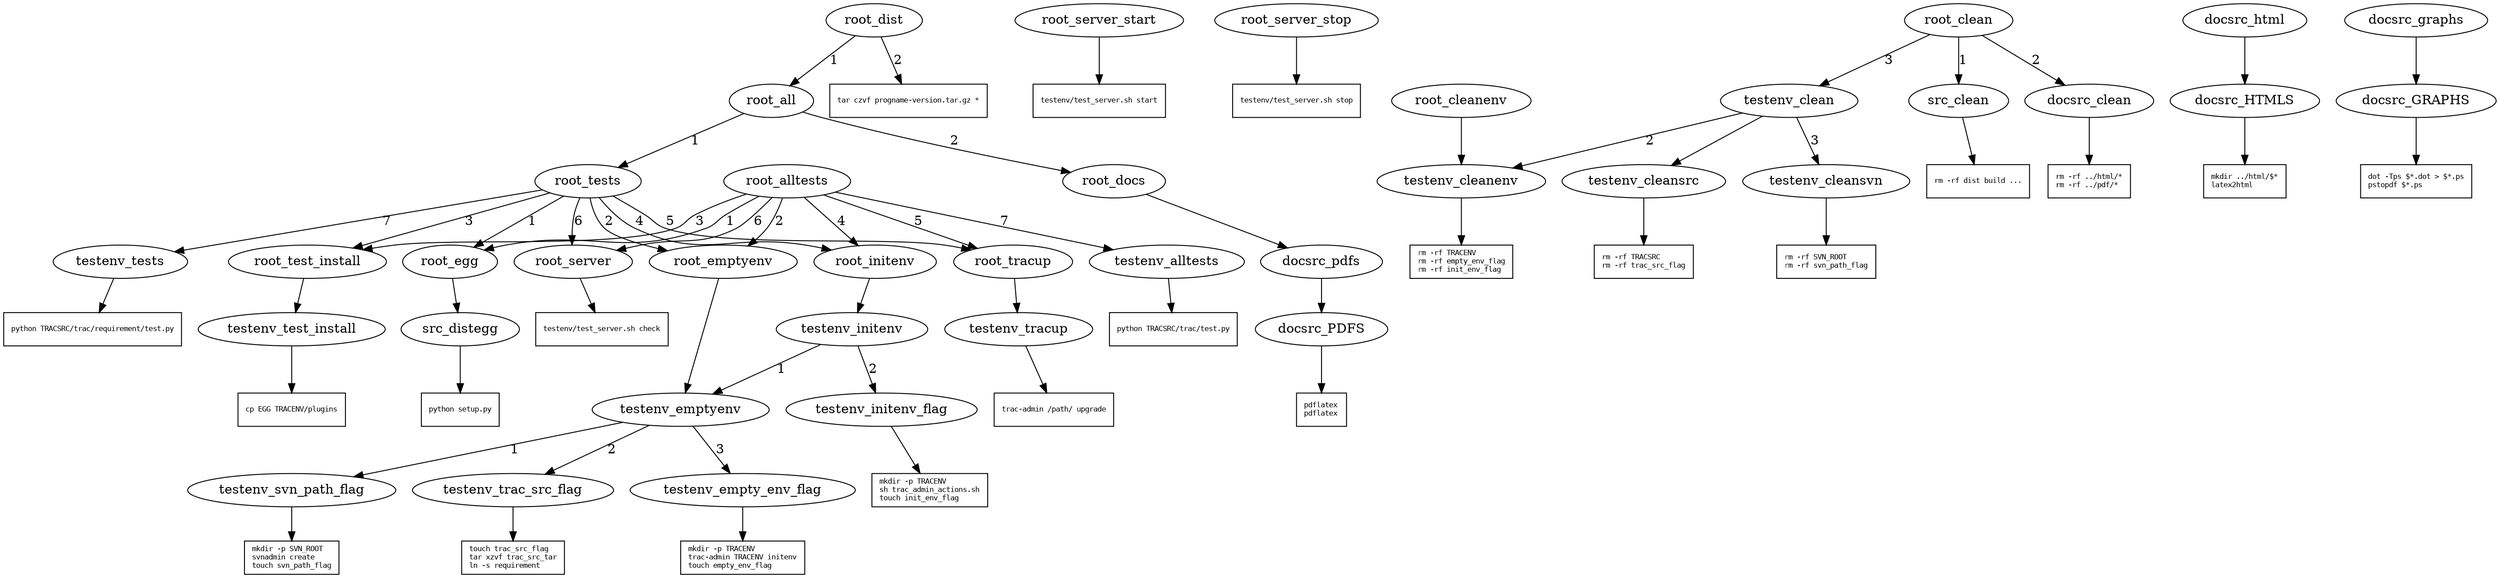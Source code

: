 
digraph build {
	subgraph root {
		graph [odering = "out"]
		
		root_all -> root_tests [label = "1"]
		root_all -> root_docs [label = "2"]
		
		root_tracup -> testenv_tracup
		
		root_emptyenv -> testenv_emptyenv
		
		root_initenv -> testenv_initenv
		
		root_tests -> root_egg [label = "1"]
		root_tests -> root_emptyenv [label = "2"]
		root_tests -> root_test_install [label = "3"]
		root_tests -> root_initenv [label = "4"]
		root_tests -> root_tracup [label = "5"]
		root_tests -> root_server [label = "6"]
		root_tests -> testenv_tests [label = "7"]
		
		root_alltests -> root_egg [label = "1"]
		root_alltests -> root_emptyenv [label = "2"]
		root_alltests -> root_test_install [label = "3"]
		root_alltests -> root_initenv [label = "4"]
		root_alltests -> root_tracup [label = "5"]
		root_alltests -> root_server [label = "6"]
		root_alltests -> testenv_alltests [label = "7"]
		
		root_test_install -> testenv_test_install
		
		root_server -> null_root_server
		null_root_server [label = "testenv/test_server.sh check\l", shape = "rectangle", fontsize = "8", fontname = "Courier"]
		
		root_server_start -> null_root_server_start
		null_root_server_start [label = "testenv/test_server.sh start\l", shape = "rectangle", fontsize = "8", fontname = "Courier"]
		
		root_server_stop -> null_root_server_stop
		null_root_server_stop [label = "testenv/test_server.sh stop\l", shape = "rectangle", fontsize = "8", fontname = "Courier"]
		
		root_cleanenv -> testenv_cleanenv
		
		root_egg -> src_distegg
		
		root_docs -> docsrc_pdfs
		
		root_clean -> src_clean [label = "1"]
		root_clean -> docsrc_clean [label = "2"]
		root_clean -> testenv_clean [label = "3"]
		
		root_dist -> root_all [label = "1"]
		root_dist -> null_root_dist [label = "2"]
		null_root_dist [label = "tar czvf progname-version.tar.gz *", shape = "rectangle", fontsize = "8", fontname = "Courier"]
		
	}
	
	subgraph src {
		graph [odering = "out"]
		
		src_distegg -> null_src_distegg
		null_src_distegg [label = "python setup.py", shape = "rectangle", fontsize = "8", fontname = "Courier"]
		
		src_clean -> null_src_clean
		null_src_clean [label = "rm -rf dist build ...", shape = "rectangle", fontsize = "8", fontname = "Courier"]
		
	}

	subgraph testenv {
		graph [odering = "out"]
		
		testenv_test_install -> null_testenv_test_install
		null_testenv_test_install [label = "cp EGG TRACENV/plugins\l", shape = "rectangle", fontsize = "8", fontname = "Courier"]
		
		testenv_tests -> null_testenv_tests
		null_testenv_tests [label = "python TRACSRC/trac/requirement/test.py\l", shape = "rectangle", fontsize = "8", fontname = "Courier"]
		
		testenv_alltests -> null_testenv_alltests
		null_testenv_alltests [label = "python TRACSRC/trac/test.py\l", shape = "rectangle", fontsize = "8", fontname = "Courier"]
		
		testenv_emptyenv -> testenv_svn_path_flag [label = "1"]
		testenv_emptyenv -> testenv_trac_src_flag [label = "2"]
		testenv_emptyenv -> testenv_empty_env_flag [label = "3"]

		testenv_empty_env_flag -> null_testenv_empty_env_flag
		null_testenv_empty_env_flag [label = "mkdir -p TRACENV\ltrac-admin TRACENV initenv\ltouch empty_env_flag\l", shape = "rectangle", fontsize = "8", fontname = "Courier"]
		
		testenv_initenv -> testenv_emptyenv [label = "1"]
		testenv_initenv -> testenv_initenv_flag [label = "2"]
		
		testenv_initenv_flag -> null_testenv_initenv_flag
		null_testenv_initenv_flag [label = "mkdir -p TRACENV\lsh trac_admin_actions.sh\ltouch init_env_flag\l", shape = "rectangle", fontsize = "8", fontname = "Courier"]
		
		testenv_tracup -> null_testenv_tracup
		null_testenv_tracup [label = "trac-admin /path/ upgrade", shape = "rectangle", fontsize = "8", fontname = "Courier"]
		
		testenv_svn_path_flag -> null_testenv_svn_path_flag
		null_testenv_svn_path_flag [label = "mkdir -p SVN_ROOT\lsvnadmin create\ltouch svn_path_flag\l", shape = "rectangle", fontsize = "8", fontname = "Courier"]
		
		testenv_trac_src_flag -> null_testenv_trac_src_flag
		null_testenv_trac_src_flag [label = "touch trac_src_flag\ltar xzvf trac_src_tar\lln -s requirement\l", shape = "rectangle", fontsize = "8", fontname = "Courier"]
		
		testenv_clean -> testenv_cleansrc [lable = "1"]
		testenv_clean -> testenv_cleanenv [label = "2"]
		testenv_clean -> testenv_cleansvn [label = "3"]
		
		testenv_cleansrc -> null_testenv_cleansrc
		null_testenv_cleansrc [label = "rm -rf TRACSRC\lrm -rf trac_src_flag\l", shape = "rectangle", fontsize = "8", fontname = "Courier"]
		
		testenv_cleanenv -> null_testenv_cleanenv
		null_testenv_cleanenv [label = "rm -rf TRACENV\lrm -rf empty_env_flag\lrm -rf init_env_flag\l", shape = "rectangle", fontsize = "8", fontname = "Courier"]
		
		testenv_cleansvn -> null_testenv_cleansvn
		null_testenv_cleansvn [label = "rm -rf SVN_ROOT\lrm -rf svn_path_flag\l", shape = "rectangle", fontsize = "8", fontname = "Courier"]

	}
	
	subgraph docrsc {
		graph [odering = "out"]
		
		docsrc_pdfs -> docsrc_PDFS
		
		docsrc_PDFS -> null_docsrc_PDFS
		null_docsrc_PDFS [label = "pdflatex\lpdflatex\l", shape = "rectangle", fontsize = "8", fontname = "Courier"]
		
		docsrc_html -> docsrc_HTMLS
		
		docsrc_HTMLS -> null_docsrc_HTMLS
		null_docsrc_HTMLS [label = "mkdir ../html/$*\llatex2html\l", shape = "rectangle", fontsize = "8", fontname = "Courier"]
		
		docsrc_graphs -> docsrc_GRAPHS
		
		docsrc_GRAPHS -> null_docsrc_GRAPHS
		null_docsrc_GRAPHS [label = "dot -Tps $*.dot > $*.ps\lpstopdf $*.ps\l", shape = "rectangle", fontsize = "8", fontname = "Courier"]
		
		docsrc_clean -> null_docsrc_clean
		null_docsrc_clean [label = "rm -rf ../html/*\lrm -rf ../pdf/*\l", shape = "rectangle", fontsize = "8", fontname = "Courier"]

	}
}
